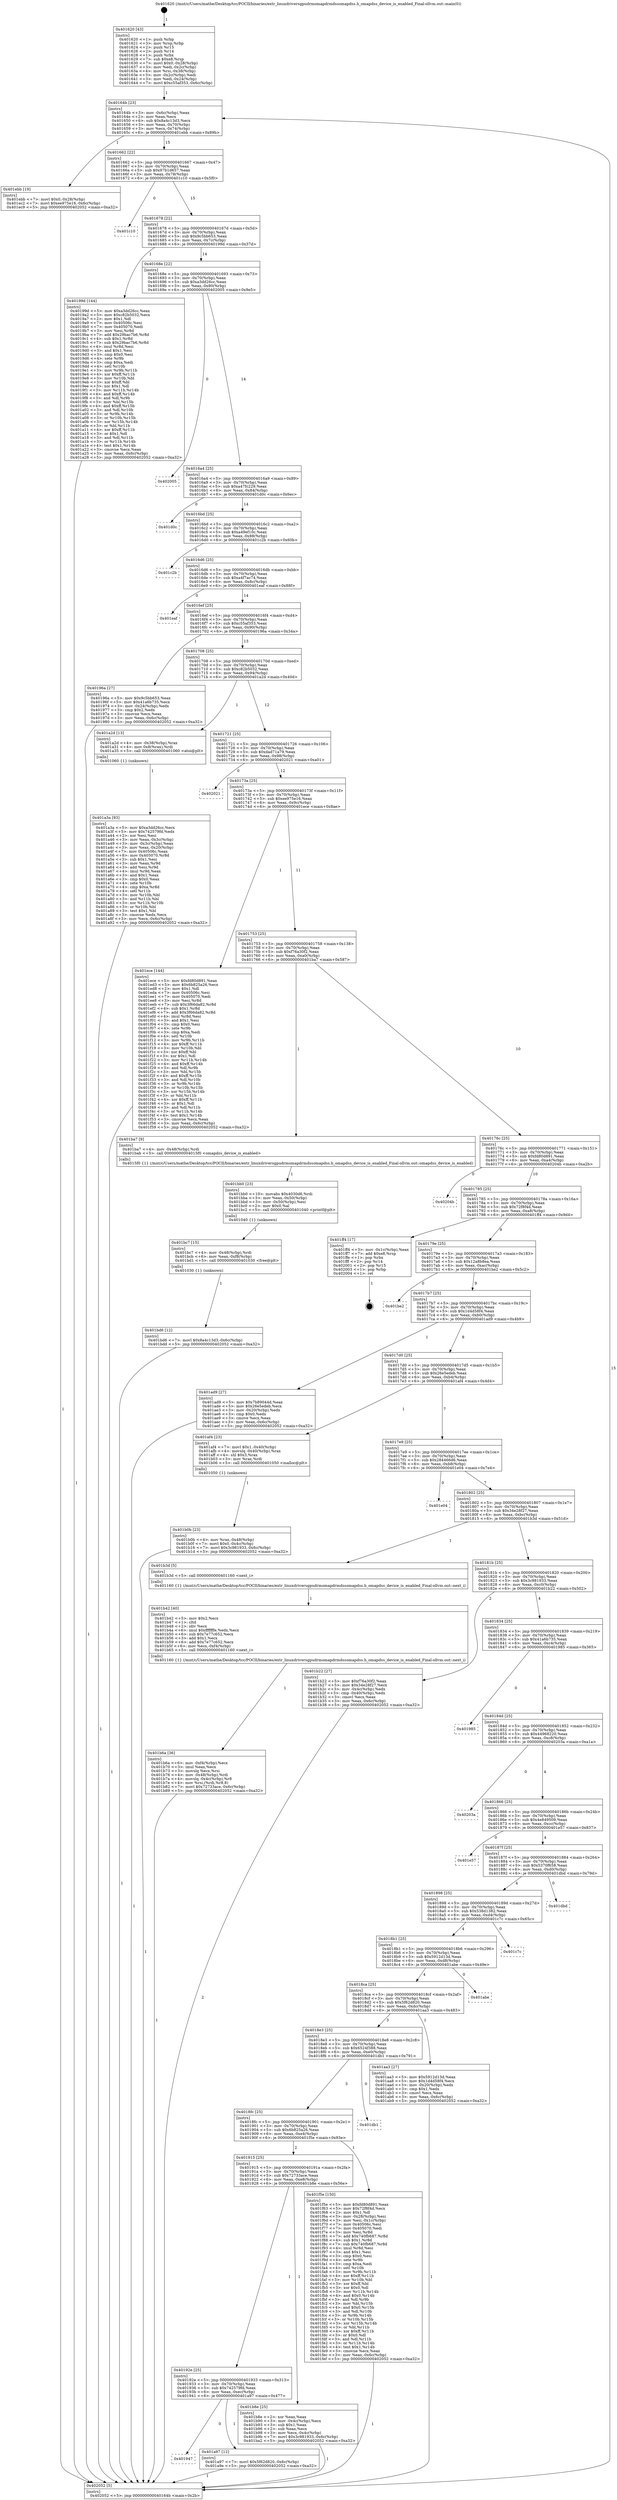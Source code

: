 digraph "0x401620" {
  label = "0x401620 (/mnt/c/Users/mathe/Desktop/tcc/POCII/binaries/extr_linuxdriversgpudrmomapdrmdssomapdss.h_omapdss_device_is_enabled_Final-ollvm.out::main(0))"
  labelloc = "t"
  node[shape=record]

  Entry [label="",width=0.3,height=0.3,shape=circle,fillcolor=black,style=filled]
  "0x40164b" [label="{
     0x40164b [23]\l
     | [instrs]\l
     &nbsp;&nbsp;0x40164b \<+3\>: mov -0x6c(%rbp),%eax\l
     &nbsp;&nbsp;0x40164e \<+2\>: mov %eax,%ecx\l
     &nbsp;&nbsp;0x401650 \<+6\>: sub $0x8a4c13d3,%ecx\l
     &nbsp;&nbsp;0x401656 \<+3\>: mov %eax,-0x70(%rbp)\l
     &nbsp;&nbsp;0x401659 \<+3\>: mov %ecx,-0x74(%rbp)\l
     &nbsp;&nbsp;0x40165c \<+6\>: je 0000000000401ebb \<main+0x89b\>\l
  }"]
  "0x401ebb" [label="{
     0x401ebb [19]\l
     | [instrs]\l
     &nbsp;&nbsp;0x401ebb \<+7\>: movl $0x0,-0x28(%rbp)\l
     &nbsp;&nbsp;0x401ec2 \<+7\>: movl $0xee975e16,-0x6c(%rbp)\l
     &nbsp;&nbsp;0x401ec9 \<+5\>: jmp 0000000000402052 \<main+0xa32\>\l
  }"]
  "0x401662" [label="{
     0x401662 [22]\l
     | [instrs]\l
     &nbsp;&nbsp;0x401662 \<+5\>: jmp 0000000000401667 \<main+0x47\>\l
     &nbsp;&nbsp;0x401667 \<+3\>: mov -0x70(%rbp),%eax\l
     &nbsp;&nbsp;0x40166a \<+5\>: sub $0x97b1d657,%eax\l
     &nbsp;&nbsp;0x40166f \<+3\>: mov %eax,-0x78(%rbp)\l
     &nbsp;&nbsp;0x401672 \<+6\>: je 0000000000401c10 \<main+0x5f0\>\l
  }"]
  Exit [label="",width=0.3,height=0.3,shape=circle,fillcolor=black,style=filled,peripheries=2]
  "0x401c10" [label="{
     0x401c10\l
  }", style=dashed]
  "0x401678" [label="{
     0x401678 [22]\l
     | [instrs]\l
     &nbsp;&nbsp;0x401678 \<+5\>: jmp 000000000040167d \<main+0x5d\>\l
     &nbsp;&nbsp;0x40167d \<+3\>: mov -0x70(%rbp),%eax\l
     &nbsp;&nbsp;0x401680 \<+5\>: sub $0x9c5bb653,%eax\l
     &nbsp;&nbsp;0x401685 \<+3\>: mov %eax,-0x7c(%rbp)\l
     &nbsp;&nbsp;0x401688 \<+6\>: je 000000000040199d \<main+0x37d\>\l
  }"]
  "0x401bd6" [label="{
     0x401bd6 [12]\l
     | [instrs]\l
     &nbsp;&nbsp;0x401bd6 \<+7\>: movl $0x8a4c13d3,-0x6c(%rbp)\l
     &nbsp;&nbsp;0x401bdd \<+5\>: jmp 0000000000402052 \<main+0xa32\>\l
  }"]
  "0x40199d" [label="{
     0x40199d [144]\l
     | [instrs]\l
     &nbsp;&nbsp;0x40199d \<+5\>: mov $0xa3dd26cc,%eax\l
     &nbsp;&nbsp;0x4019a2 \<+5\>: mov $0xc82b5032,%ecx\l
     &nbsp;&nbsp;0x4019a7 \<+2\>: mov $0x1,%dl\l
     &nbsp;&nbsp;0x4019a9 \<+7\>: mov 0x40506c,%esi\l
     &nbsp;&nbsp;0x4019b0 \<+7\>: mov 0x405070,%edi\l
     &nbsp;&nbsp;0x4019b7 \<+3\>: mov %esi,%r8d\l
     &nbsp;&nbsp;0x4019ba \<+7\>: add $0x29bac7b6,%r8d\l
     &nbsp;&nbsp;0x4019c1 \<+4\>: sub $0x1,%r8d\l
     &nbsp;&nbsp;0x4019c5 \<+7\>: sub $0x29bac7b6,%r8d\l
     &nbsp;&nbsp;0x4019cc \<+4\>: imul %r8d,%esi\l
     &nbsp;&nbsp;0x4019d0 \<+3\>: and $0x1,%esi\l
     &nbsp;&nbsp;0x4019d3 \<+3\>: cmp $0x0,%esi\l
     &nbsp;&nbsp;0x4019d6 \<+4\>: sete %r9b\l
     &nbsp;&nbsp;0x4019da \<+3\>: cmp $0xa,%edi\l
     &nbsp;&nbsp;0x4019dd \<+4\>: setl %r10b\l
     &nbsp;&nbsp;0x4019e1 \<+3\>: mov %r9b,%r11b\l
     &nbsp;&nbsp;0x4019e4 \<+4\>: xor $0xff,%r11b\l
     &nbsp;&nbsp;0x4019e8 \<+3\>: mov %r10b,%bl\l
     &nbsp;&nbsp;0x4019eb \<+3\>: xor $0xff,%bl\l
     &nbsp;&nbsp;0x4019ee \<+3\>: xor $0x1,%dl\l
     &nbsp;&nbsp;0x4019f1 \<+3\>: mov %r11b,%r14b\l
     &nbsp;&nbsp;0x4019f4 \<+4\>: and $0xff,%r14b\l
     &nbsp;&nbsp;0x4019f8 \<+3\>: and %dl,%r9b\l
     &nbsp;&nbsp;0x4019fb \<+3\>: mov %bl,%r15b\l
     &nbsp;&nbsp;0x4019fe \<+4\>: and $0xff,%r15b\l
     &nbsp;&nbsp;0x401a02 \<+3\>: and %dl,%r10b\l
     &nbsp;&nbsp;0x401a05 \<+3\>: or %r9b,%r14b\l
     &nbsp;&nbsp;0x401a08 \<+3\>: or %r10b,%r15b\l
     &nbsp;&nbsp;0x401a0b \<+3\>: xor %r15b,%r14b\l
     &nbsp;&nbsp;0x401a0e \<+3\>: or %bl,%r11b\l
     &nbsp;&nbsp;0x401a11 \<+4\>: xor $0xff,%r11b\l
     &nbsp;&nbsp;0x401a15 \<+3\>: or $0x1,%dl\l
     &nbsp;&nbsp;0x401a18 \<+3\>: and %dl,%r11b\l
     &nbsp;&nbsp;0x401a1b \<+3\>: or %r11b,%r14b\l
     &nbsp;&nbsp;0x401a1e \<+4\>: test $0x1,%r14b\l
     &nbsp;&nbsp;0x401a22 \<+3\>: cmovne %ecx,%eax\l
     &nbsp;&nbsp;0x401a25 \<+3\>: mov %eax,-0x6c(%rbp)\l
     &nbsp;&nbsp;0x401a28 \<+5\>: jmp 0000000000402052 \<main+0xa32\>\l
  }"]
  "0x40168e" [label="{
     0x40168e [22]\l
     | [instrs]\l
     &nbsp;&nbsp;0x40168e \<+5\>: jmp 0000000000401693 \<main+0x73\>\l
     &nbsp;&nbsp;0x401693 \<+3\>: mov -0x70(%rbp),%eax\l
     &nbsp;&nbsp;0x401696 \<+5\>: sub $0xa3dd26cc,%eax\l
     &nbsp;&nbsp;0x40169b \<+3\>: mov %eax,-0x80(%rbp)\l
     &nbsp;&nbsp;0x40169e \<+6\>: je 0000000000402005 \<main+0x9e5\>\l
  }"]
  "0x401bc7" [label="{
     0x401bc7 [15]\l
     | [instrs]\l
     &nbsp;&nbsp;0x401bc7 \<+4\>: mov -0x48(%rbp),%rdi\l
     &nbsp;&nbsp;0x401bcb \<+6\>: mov %eax,-0xf8(%rbp)\l
     &nbsp;&nbsp;0x401bd1 \<+5\>: call 0000000000401030 \<free@plt\>\l
     | [calls]\l
     &nbsp;&nbsp;0x401030 \{1\} (unknown)\l
  }"]
  "0x402005" [label="{
     0x402005\l
  }", style=dashed]
  "0x4016a4" [label="{
     0x4016a4 [25]\l
     | [instrs]\l
     &nbsp;&nbsp;0x4016a4 \<+5\>: jmp 00000000004016a9 \<main+0x89\>\l
     &nbsp;&nbsp;0x4016a9 \<+3\>: mov -0x70(%rbp),%eax\l
     &nbsp;&nbsp;0x4016ac \<+5\>: sub $0xa47fc229,%eax\l
     &nbsp;&nbsp;0x4016b1 \<+6\>: mov %eax,-0x84(%rbp)\l
     &nbsp;&nbsp;0x4016b7 \<+6\>: je 0000000000401d0c \<main+0x6ec\>\l
  }"]
  "0x401bb0" [label="{
     0x401bb0 [23]\l
     | [instrs]\l
     &nbsp;&nbsp;0x401bb0 \<+10\>: movabs $0x4030d6,%rdi\l
     &nbsp;&nbsp;0x401bba \<+3\>: mov %eax,-0x50(%rbp)\l
     &nbsp;&nbsp;0x401bbd \<+3\>: mov -0x50(%rbp),%esi\l
     &nbsp;&nbsp;0x401bc0 \<+2\>: mov $0x0,%al\l
     &nbsp;&nbsp;0x401bc2 \<+5\>: call 0000000000401040 \<printf@plt\>\l
     | [calls]\l
     &nbsp;&nbsp;0x401040 \{1\} (unknown)\l
  }"]
  "0x401d0c" [label="{
     0x401d0c\l
  }", style=dashed]
  "0x4016bd" [label="{
     0x4016bd [25]\l
     | [instrs]\l
     &nbsp;&nbsp;0x4016bd \<+5\>: jmp 00000000004016c2 \<main+0xa2\>\l
     &nbsp;&nbsp;0x4016c2 \<+3\>: mov -0x70(%rbp),%eax\l
     &nbsp;&nbsp;0x4016c5 \<+5\>: sub $0xa49ef10c,%eax\l
     &nbsp;&nbsp;0x4016ca \<+6\>: mov %eax,-0x88(%rbp)\l
     &nbsp;&nbsp;0x4016d0 \<+6\>: je 0000000000401c2b \<main+0x60b\>\l
  }"]
  "0x401b6a" [label="{
     0x401b6a [36]\l
     | [instrs]\l
     &nbsp;&nbsp;0x401b6a \<+6\>: mov -0xf4(%rbp),%ecx\l
     &nbsp;&nbsp;0x401b70 \<+3\>: imul %eax,%ecx\l
     &nbsp;&nbsp;0x401b73 \<+3\>: movslq %ecx,%rsi\l
     &nbsp;&nbsp;0x401b76 \<+4\>: mov -0x48(%rbp),%rdi\l
     &nbsp;&nbsp;0x401b7a \<+4\>: movslq -0x4c(%rbp),%r8\l
     &nbsp;&nbsp;0x401b7e \<+4\>: mov %rsi,(%rdi,%r8,8)\l
     &nbsp;&nbsp;0x401b82 \<+7\>: movl $0x72733ace,-0x6c(%rbp)\l
     &nbsp;&nbsp;0x401b89 \<+5\>: jmp 0000000000402052 \<main+0xa32\>\l
  }"]
  "0x401c2b" [label="{
     0x401c2b\l
  }", style=dashed]
  "0x4016d6" [label="{
     0x4016d6 [25]\l
     | [instrs]\l
     &nbsp;&nbsp;0x4016d6 \<+5\>: jmp 00000000004016db \<main+0xbb\>\l
     &nbsp;&nbsp;0x4016db \<+3\>: mov -0x70(%rbp),%eax\l
     &nbsp;&nbsp;0x4016de \<+5\>: sub $0xa4f7ac74,%eax\l
     &nbsp;&nbsp;0x4016e3 \<+6\>: mov %eax,-0x8c(%rbp)\l
     &nbsp;&nbsp;0x4016e9 \<+6\>: je 0000000000401eaf \<main+0x88f\>\l
  }"]
  "0x401b42" [label="{
     0x401b42 [40]\l
     | [instrs]\l
     &nbsp;&nbsp;0x401b42 \<+5\>: mov $0x2,%ecx\l
     &nbsp;&nbsp;0x401b47 \<+1\>: cltd\l
     &nbsp;&nbsp;0x401b48 \<+2\>: idiv %ecx\l
     &nbsp;&nbsp;0x401b4a \<+6\>: imul $0xfffffffe,%edx,%ecx\l
     &nbsp;&nbsp;0x401b50 \<+6\>: sub $0x7e77c652,%ecx\l
     &nbsp;&nbsp;0x401b56 \<+3\>: add $0x1,%ecx\l
     &nbsp;&nbsp;0x401b59 \<+6\>: add $0x7e77c652,%ecx\l
     &nbsp;&nbsp;0x401b5f \<+6\>: mov %ecx,-0xf4(%rbp)\l
     &nbsp;&nbsp;0x401b65 \<+5\>: call 0000000000401160 \<next_i\>\l
     | [calls]\l
     &nbsp;&nbsp;0x401160 \{1\} (/mnt/c/Users/mathe/Desktop/tcc/POCII/binaries/extr_linuxdriversgpudrmomapdrmdssomapdss.h_omapdss_device_is_enabled_Final-ollvm.out::next_i)\l
  }"]
  "0x401eaf" [label="{
     0x401eaf\l
  }", style=dashed]
  "0x4016ef" [label="{
     0x4016ef [25]\l
     | [instrs]\l
     &nbsp;&nbsp;0x4016ef \<+5\>: jmp 00000000004016f4 \<main+0xd4\>\l
     &nbsp;&nbsp;0x4016f4 \<+3\>: mov -0x70(%rbp),%eax\l
     &nbsp;&nbsp;0x4016f7 \<+5\>: sub $0xc55af353,%eax\l
     &nbsp;&nbsp;0x4016fc \<+6\>: mov %eax,-0x90(%rbp)\l
     &nbsp;&nbsp;0x401702 \<+6\>: je 000000000040196a \<main+0x34a\>\l
  }"]
  "0x401b0b" [label="{
     0x401b0b [23]\l
     | [instrs]\l
     &nbsp;&nbsp;0x401b0b \<+4\>: mov %rax,-0x48(%rbp)\l
     &nbsp;&nbsp;0x401b0f \<+7\>: movl $0x0,-0x4c(%rbp)\l
     &nbsp;&nbsp;0x401b16 \<+7\>: movl $0x3c981933,-0x6c(%rbp)\l
     &nbsp;&nbsp;0x401b1d \<+5\>: jmp 0000000000402052 \<main+0xa32\>\l
  }"]
  "0x40196a" [label="{
     0x40196a [27]\l
     | [instrs]\l
     &nbsp;&nbsp;0x40196a \<+5\>: mov $0x9c5bb653,%eax\l
     &nbsp;&nbsp;0x40196f \<+5\>: mov $0x41a6b735,%ecx\l
     &nbsp;&nbsp;0x401974 \<+3\>: mov -0x24(%rbp),%edx\l
     &nbsp;&nbsp;0x401977 \<+3\>: cmp $0x2,%edx\l
     &nbsp;&nbsp;0x40197a \<+3\>: cmovne %ecx,%eax\l
     &nbsp;&nbsp;0x40197d \<+3\>: mov %eax,-0x6c(%rbp)\l
     &nbsp;&nbsp;0x401980 \<+5\>: jmp 0000000000402052 \<main+0xa32\>\l
  }"]
  "0x401708" [label="{
     0x401708 [25]\l
     | [instrs]\l
     &nbsp;&nbsp;0x401708 \<+5\>: jmp 000000000040170d \<main+0xed\>\l
     &nbsp;&nbsp;0x40170d \<+3\>: mov -0x70(%rbp),%eax\l
     &nbsp;&nbsp;0x401710 \<+5\>: sub $0xc82b5032,%eax\l
     &nbsp;&nbsp;0x401715 \<+6\>: mov %eax,-0x94(%rbp)\l
     &nbsp;&nbsp;0x40171b \<+6\>: je 0000000000401a2d \<main+0x40d\>\l
  }"]
  "0x402052" [label="{
     0x402052 [5]\l
     | [instrs]\l
     &nbsp;&nbsp;0x402052 \<+5\>: jmp 000000000040164b \<main+0x2b\>\l
  }"]
  "0x401620" [label="{
     0x401620 [43]\l
     | [instrs]\l
     &nbsp;&nbsp;0x401620 \<+1\>: push %rbp\l
     &nbsp;&nbsp;0x401621 \<+3\>: mov %rsp,%rbp\l
     &nbsp;&nbsp;0x401624 \<+2\>: push %r15\l
     &nbsp;&nbsp;0x401626 \<+2\>: push %r14\l
     &nbsp;&nbsp;0x401628 \<+1\>: push %rbx\l
     &nbsp;&nbsp;0x401629 \<+7\>: sub $0xe8,%rsp\l
     &nbsp;&nbsp;0x401630 \<+7\>: movl $0x0,-0x28(%rbp)\l
     &nbsp;&nbsp;0x401637 \<+3\>: mov %edi,-0x2c(%rbp)\l
     &nbsp;&nbsp;0x40163a \<+4\>: mov %rsi,-0x38(%rbp)\l
     &nbsp;&nbsp;0x40163e \<+3\>: mov -0x2c(%rbp),%edi\l
     &nbsp;&nbsp;0x401641 \<+3\>: mov %edi,-0x24(%rbp)\l
     &nbsp;&nbsp;0x401644 \<+7\>: movl $0xc55af353,-0x6c(%rbp)\l
  }"]
  "0x401947" [label="{
     0x401947\l
  }", style=dashed]
  "0x401a2d" [label="{
     0x401a2d [13]\l
     | [instrs]\l
     &nbsp;&nbsp;0x401a2d \<+4\>: mov -0x38(%rbp),%rax\l
     &nbsp;&nbsp;0x401a31 \<+4\>: mov 0x8(%rax),%rdi\l
     &nbsp;&nbsp;0x401a35 \<+5\>: call 0000000000401060 \<atoi@plt\>\l
     | [calls]\l
     &nbsp;&nbsp;0x401060 \{1\} (unknown)\l
  }"]
  "0x401721" [label="{
     0x401721 [25]\l
     | [instrs]\l
     &nbsp;&nbsp;0x401721 \<+5\>: jmp 0000000000401726 \<main+0x106\>\l
     &nbsp;&nbsp;0x401726 \<+3\>: mov -0x70(%rbp),%eax\l
     &nbsp;&nbsp;0x401729 \<+5\>: sub $0xdad71a79,%eax\l
     &nbsp;&nbsp;0x40172e \<+6\>: mov %eax,-0x98(%rbp)\l
     &nbsp;&nbsp;0x401734 \<+6\>: je 0000000000402021 \<main+0xa01\>\l
  }"]
  "0x401a3a" [label="{
     0x401a3a [93]\l
     | [instrs]\l
     &nbsp;&nbsp;0x401a3a \<+5\>: mov $0xa3dd26cc,%ecx\l
     &nbsp;&nbsp;0x401a3f \<+5\>: mov $0x742579fd,%edx\l
     &nbsp;&nbsp;0x401a44 \<+2\>: xor %esi,%esi\l
     &nbsp;&nbsp;0x401a46 \<+3\>: mov %eax,-0x3c(%rbp)\l
     &nbsp;&nbsp;0x401a49 \<+3\>: mov -0x3c(%rbp),%eax\l
     &nbsp;&nbsp;0x401a4c \<+3\>: mov %eax,-0x20(%rbp)\l
     &nbsp;&nbsp;0x401a4f \<+7\>: mov 0x40506c,%eax\l
     &nbsp;&nbsp;0x401a56 \<+8\>: mov 0x405070,%r8d\l
     &nbsp;&nbsp;0x401a5e \<+3\>: sub $0x1,%esi\l
     &nbsp;&nbsp;0x401a61 \<+3\>: mov %eax,%r9d\l
     &nbsp;&nbsp;0x401a64 \<+3\>: add %esi,%r9d\l
     &nbsp;&nbsp;0x401a67 \<+4\>: imul %r9d,%eax\l
     &nbsp;&nbsp;0x401a6b \<+3\>: and $0x1,%eax\l
     &nbsp;&nbsp;0x401a6e \<+3\>: cmp $0x0,%eax\l
     &nbsp;&nbsp;0x401a71 \<+4\>: sete %r10b\l
     &nbsp;&nbsp;0x401a75 \<+4\>: cmp $0xa,%r8d\l
     &nbsp;&nbsp;0x401a79 \<+4\>: setl %r11b\l
     &nbsp;&nbsp;0x401a7d \<+3\>: mov %r10b,%bl\l
     &nbsp;&nbsp;0x401a80 \<+3\>: and %r11b,%bl\l
     &nbsp;&nbsp;0x401a83 \<+3\>: xor %r11b,%r10b\l
     &nbsp;&nbsp;0x401a86 \<+3\>: or %r10b,%bl\l
     &nbsp;&nbsp;0x401a89 \<+3\>: test $0x1,%bl\l
     &nbsp;&nbsp;0x401a8c \<+3\>: cmovne %edx,%ecx\l
     &nbsp;&nbsp;0x401a8f \<+3\>: mov %ecx,-0x6c(%rbp)\l
     &nbsp;&nbsp;0x401a92 \<+5\>: jmp 0000000000402052 \<main+0xa32\>\l
  }"]
  "0x401a97" [label="{
     0x401a97 [12]\l
     | [instrs]\l
     &nbsp;&nbsp;0x401a97 \<+7\>: movl $0x5f62d820,-0x6c(%rbp)\l
     &nbsp;&nbsp;0x401a9e \<+5\>: jmp 0000000000402052 \<main+0xa32\>\l
  }"]
  "0x402021" [label="{
     0x402021\l
  }", style=dashed]
  "0x40173a" [label="{
     0x40173a [25]\l
     | [instrs]\l
     &nbsp;&nbsp;0x40173a \<+5\>: jmp 000000000040173f \<main+0x11f\>\l
     &nbsp;&nbsp;0x40173f \<+3\>: mov -0x70(%rbp),%eax\l
     &nbsp;&nbsp;0x401742 \<+5\>: sub $0xee975e16,%eax\l
     &nbsp;&nbsp;0x401747 \<+6\>: mov %eax,-0x9c(%rbp)\l
     &nbsp;&nbsp;0x40174d \<+6\>: je 0000000000401ece \<main+0x8ae\>\l
  }"]
  "0x40192e" [label="{
     0x40192e [25]\l
     | [instrs]\l
     &nbsp;&nbsp;0x40192e \<+5\>: jmp 0000000000401933 \<main+0x313\>\l
     &nbsp;&nbsp;0x401933 \<+3\>: mov -0x70(%rbp),%eax\l
     &nbsp;&nbsp;0x401936 \<+5\>: sub $0x742579fd,%eax\l
     &nbsp;&nbsp;0x40193b \<+6\>: mov %eax,-0xec(%rbp)\l
     &nbsp;&nbsp;0x401941 \<+6\>: je 0000000000401a97 \<main+0x477\>\l
  }"]
  "0x401ece" [label="{
     0x401ece [144]\l
     | [instrs]\l
     &nbsp;&nbsp;0x401ece \<+5\>: mov $0xfd80d891,%eax\l
     &nbsp;&nbsp;0x401ed3 \<+5\>: mov $0x6b825a26,%ecx\l
     &nbsp;&nbsp;0x401ed8 \<+2\>: mov $0x1,%dl\l
     &nbsp;&nbsp;0x401eda \<+7\>: mov 0x40506c,%esi\l
     &nbsp;&nbsp;0x401ee1 \<+7\>: mov 0x405070,%edi\l
     &nbsp;&nbsp;0x401ee8 \<+3\>: mov %esi,%r8d\l
     &nbsp;&nbsp;0x401eeb \<+7\>: sub $0x3f66da82,%r8d\l
     &nbsp;&nbsp;0x401ef2 \<+4\>: sub $0x1,%r8d\l
     &nbsp;&nbsp;0x401ef6 \<+7\>: add $0x3f66da82,%r8d\l
     &nbsp;&nbsp;0x401efd \<+4\>: imul %r8d,%esi\l
     &nbsp;&nbsp;0x401f01 \<+3\>: and $0x1,%esi\l
     &nbsp;&nbsp;0x401f04 \<+3\>: cmp $0x0,%esi\l
     &nbsp;&nbsp;0x401f07 \<+4\>: sete %r9b\l
     &nbsp;&nbsp;0x401f0b \<+3\>: cmp $0xa,%edi\l
     &nbsp;&nbsp;0x401f0e \<+4\>: setl %r10b\l
     &nbsp;&nbsp;0x401f12 \<+3\>: mov %r9b,%r11b\l
     &nbsp;&nbsp;0x401f15 \<+4\>: xor $0xff,%r11b\l
     &nbsp;&nbsp;0x401f19 \<+3\>: mov %r10b,%bl\l
     &nbsp;&nbsp;0x401f1c \<+3\>: xor $0xff,%bl\l
     &nbsp;&nbsp;0x401f1f \<+3\>: xor $0x1,%dl\l
     &nbsp;&nbsp;0x401f22 \<+3\>: mov %r11b,%r14b\l
     &nbsp;&nbsp;0x401f25 \<+4\>: and $0xff,%r14b\l
     &nbsp;&nbsp;0x401f29 \<+3\>: and %dl,%r9b\l
     &nbsp;&nbsp;0x401f2c \<+3\>: mov %bl,%r15b\l
     &nbsp;&nbsp;0x401f2f \<+4\>: and $0xff,%r15b\l
     &nbsp;&nbsp;0x401f33 \<+3\>: and %dl,%r10b\l
     &nbsp;&nbsp;0x401f36 \<+3\>: or %r9b,%r14b\l
     &nbsp;&nbsp;0x401f39 \<+3\>: or %r10b,%r15b\l
     &nbsp;&nbsp;0x401f3c \<+3\>: xor %r15b,%r14b\l
     &nbsp;&nbsp;0x401f3f \<+3\>: or %bl,%r11b\l
     &nbsp;&nbsp;0x401f42 \<+4\>: xor $0xff,%r11b\l
     &nbsp;&nbsp;0x401f46 \<+3\>: or $0x1,%dl\l
     &nbsp;&nbsp;0x401f49 \<+3\>: and %dl,%r11b\l
     &nbsp;&nbsp;0x401f4c \<+3\>: or %r11b,%r14b\l
     &nbsp;&nbsp;0x401f4f \<+4\>: test $0x1,%r14b\l
     &nbsp;&nbsp;0x401f53 \<+3\>: cmovne %ecx,%eax\l
     &nbsp;&nbsp;0x401f56 \<+3\>: mov %eax,-0x6c(%rbp)\l
     &nbsp;&nbsp;0x401f59 \<+5\>: jmp 0000000000402052 \<main+0xa32\>\l
  }"]
  "0x401753" [label="{
     0x401753 [25]\l
     | [instrs]\l
     &nbsp;&nbsp;0x401753 \<+5\>: jmp 0000000000401758 \<main+0x138\>\l
     &nbsp;&nbsp;0x401758 \<+3\>: mov -0x70(%rbp),%eax\l
     &nbsp;&nbsp;0x40175b \<+5\>: sub $0xf76a30f2,%eax\l
     &nbsp;&nbsp;0x401760 \<+6\>: mov %eax,-0xa0(%rbp)\l
     &nbsp;&nbsp;0x401766 \<+6\>: je 0000000000401ba7 \<main+0x587\>\l
  }"]
  "0x401b8e" [label="{
     0x401b8e [25]\l
     | [instrs]\l
     &nbsp;&nbsp;0x401b8e \<+2\>: xor %eax,%eax\l
     &nbsp;&nbsp;0x401b90 \<+3\>: mov -0x4c(%rbp),%ecx\l
     &nbsp;&nbsp;0x401b93 \<+3\>: sub $0x1,%eax\l
     &nbsp;&nbsp;0x401b96 \<+2\>: sub %eax,%ecx\l
     &nbsp;&nbsp;0x401b98 \<+3\>: mov %ecx,-0x4c(%rbp)\l
     &nbsp;&nbsp;0x401b9b \<+7\>: movl $0x3c981933,-0x6c(%rbp)\l
     &nbsp;&nbsp;0x401ba2 \<+5\>: jmp 0000000000402052 \<main+0xa32\>\l
  }"]
  "0x401ba7" [label="{
     0x401ba7 [9]\l
     | [instrs]\l
     &nbsp;&nbsp;0x401ba7 \<+4\>: mov -0x48(%rbp),%rdi\l
     &nbsp;&nbsp;0x401bab \<+5\>: call 00000000004015f0 \<omapdss_device_is_enabled\>\l
     | [calls]\l
     &nbsp;&nbsp;0x4015f0 \{1\} (/mnt/c/Users/mathe/Desktop/tcc/POCII/binaries/extr_linuxdriversgpudrmomapdrmdssomapdss.h_omapdss_device_is_enabled_Final-ollvm.out::omapdss_device_is_enabled)\l
  }"]
  "0x40176c" [label="{
     0x40176c [25]\l
     | [instrs]\l
     &nbsp;&nbsp;0x40176c \<+5\>: jmp 0000000000401771 \<main+0x151\>\l
     &nbsp;&nbsp;0x401771 \<+3\>: mov -0x70(%rbp),%eax\l
     &nbsp;&nbsp;0x401774 \<+5\>: sub $0xfd80d891,%eax\l
     &nbsp;&nbsp;0x401779 \<+6\>: mov %eax,-0xa4(%rbp)\l
     &nbsp;&nbsp;0x40177f \<+6\>: je 000000000040204b \<main+0xa2b\>\l
  }"]
  "0x401915" [label="{
     0x401915 [25]\l
     | [instrs]\l
     &nbsp;&nbsp;0x401915 \<+5\>: jmp 000000000040191a \<main+0x2fa\>\l
     &nbsp;&nbsp;0x40191a \<+3\>: mov -0x70(%rbp),%eax\l
     &nbsp;&nbsp;0x40191d \<+5\>: sub $0x72733ace,%eax\l
     &nbsp;&nbsp;0x401922 \<+6\>: mov %eax,-0xe8(%rbp)\l
     &nbsp;&nbsp;0x401928 \<+6\>: je 0000000000401b8e \<main+0x56e\>\l
  }"]
  "0x40204b" [label="{
     0x40204b\l
  }", style=dashed]
  "0x401785" [label="{
     0x401785 [25]\l
     | [instrs]\l
     &nbsp;&nbsp;0x401785 \<+5\>: jmp 000000000040178a \<main+0x16a\>\l
     &nbsp;&nbsp;0x40178a \<+3\>: mov -0x70(%rbp),%eax\l
     &nbsp;&nbsp;0x40178d \<+5\>: sub $0x72f8f4d,%eax\l
     &nbsp;&nbsp;0x401792 \<+6\>: mov %eax,-0xa8(%rbp)\l
     &nbsp;&nbsp;0x401798 \<+6\>: je 0000000000401ff4 \<main+0x9d4\>\l
  }"]
  "0x401f5e" [label="{
     0x401f5e [150]\l
     | [instrs]\l
     &nbsp;&nbsp;0x401f5e \<+5\>: mov $0xfd80d891,%eax\l
     &nbsp;&nbsp;0x401f63 \<+5\>: mov $0x72f8f4d,%ecx\l
     &nbsp;&nbsp;0x401f68 \<+2\>: mov $0x1,%dl\l
     &nbsp;&nbsp;0x401f6a \<+3\>: mov -0x28(%rbp),%esi\l
     &nbsp;&nbsp;0x401f6d \<+3\>: mov %esi,-0x1c(%rbp)\l
     &nbsp;&nbsp;0x401f70 \<+7\>: mov 0x40506c,%esi\l
     &nbsp;&nbsp;0x401f77 \<+7\>: mov 0x405070,%edi\l
     &nbsp;&nbsp;0x401f7e \<+3\>: mov %esi,%r8d\l
     &nbsp;&nbsp;0x401f81 \<+7\>: add $0x740fb687,%r8d\l
     &nbsp;&nbsp;0x401f88 \<+4\>: sub $0x1,%r8d\l
     &nbsp;&nbsp;0x401f8c \<+7\>: sub $0x740fb687,%r8d\l
     &nbsp;&nbsp;0x401f93 \<+4\>: imul %r8d,%esi\l
     &nbsp;&nbsp;0x401f97 \<+3\>: and $0x1,%esi\l
     &nbsp;&nbsp;0x401f9a \<+3\>: cmp $0x0,%esi\l
     &nbsp;&nbsp;0x401f9d \<+4\>: sete %r9b\l
     &nbsp;&nbsp;0x401fa1 \<+3\>: cmp $0xa,%edi\l
     &nbsp;&nbsp;0x401fa4 \<+4\>: setl %r10b\l
     &nbsp;&nbsp;0x401fa8 \<+3\>: mov %r9b,%r11b\l
     &nbsp;&nbsp;0x401fab \<+4\>: xor $0xff,%r11b\l
     &nbsp;&nbsp;0x401faf \<+3\>: mov %r10b,%bl\l
     &nbsp;&nbsp;0x401fb2 \<+3\>: xor $0xff,%bl\l
     &nbsp;&nbsp;0x401fb5 \<+3\>: xor $0x0,%dl\l
     &nbsp;&nbsp;0x401fb8 \<+3\>: mov %r11b,%r14b\l
     &nbsp;&nbsp;0x401fbb \<+4\>: and $0x0,%r14b\l
     &nbsp;&nbsp;0x401fbf \<+3\>: and %dl,%r9b\l
     &nbsp;&nbsp;0x401fc2 \<+3\>: mov %bl,%r15b\l
     &nbsp;&nbsp;0x401fc5 \<+4\>: and $0x0,%r15b\l
     &nbsp;&nbsp;0x401fc9 \<+3\>: and %dl,%r10b\l
     &nbsp;&nbsp;0x401fcc \<+3\>: or %r9b,%r14b\l
     &nbsp;&nbsp;0x401fcf \<+3\>: or %r10b,%r15b\l
     &nbsp;&nbsp;0x401fd2 \<+3\>: xor %r15b,%r14b\l
     &nbsp;&nbsp;0x401fd5 \<+3\>: or %bl,%r11b\l
     &nbsp;&nbsp;0x401fd8 \<+4\>: xor $0xff,%r11b\l
     &nbsp;&nbsp;0x401fdc \<+3\>: or $0x0,%dl\l
     &nbsp;&nbsp;0x401fdf \<+3\>: and %dl,%r11b\l
     &nbsp;&nbsp;0x401fe2 \<+3\>: or %r11b,%r14b\l
     &nbsp;&nbsp;0x401fe5 \<+4\>: test $0x1,%r14b\l
     &nbsp;&nbsp;0x401fe9 \<+3\>: cmovne %ecx,%eax\l
     &nbsp;&nbsp;0x401fec \<+3\>: mov %eax,-0x6c(%rbp)\l
     &nbsp;&nbsp;0x401fef \<+5\>: jmp 0000000000402052 \<main+0xa32\>\l
  }"]
  "0x401ff4" [label="{
     0x401ff4 [17]\l
     | [instrs]\l
     &nbsp;&nbsp;0x401ff4 \<+3\>: mov -0x1c(%rbp),%eax\l
     &nbsp;&nbsp;0x401ff7 \<+7\>: add $0xe8,%rsp\l
     &nbsp;&nbsp;0x401ffe \<+1\>: pop %rbx\l
     &nbsp;&nbsp;0x401fff \<+2\>: pop %r14\l
     &nbsp;&nbsp;0x402001 \<+2\>: pop %r15\l
     &nbsp;&nbsp;0x402003 \<+1\>: pop %rbp\l
     &nbsp;&nbsp;0x402004 \<+1\>: ret\l
  }"]
  "0x40179e" [label="{
     0x40179e [25]\l
     | [instrs]\l
     &nbsp;&nbsp;0x40179e \<+5\>: jmp 00000000004017a3 \<main+0x183\>\l
     &nbsp;&nbsp;0x4017a3 \<+3\>: mov -0x70(%rbp),%eax\l
     &nbsp;&nbsp;0x4017a6 \<+5\>: sub $0x12a8b8ea,%eax\l
     &nbsp;&nbsp;0x4017ab \<+6\>: mov %eax,-0xac(%rbp)\l
     &nbsp;&nbsp;0x4017b1 \<+6\>: je 0000000000401be2 \<main+0x5c2\>\l
  }"]
  "0x4018fc" [label="{
     0x4018fc [25]\l
     | [instrs]\l
     &nbsp;&nbsp;0x4018fc \<+5\>: jmp 0000000000401901 \<main+0x2e1\>\l
     &nbsp;&nbsp;0x401901 \<+3\>: mov -0x70(%rbp),%eax\l
     &nbsp;&nbsp;0x401904 \<+5\>: sub $0x6b825a26,%eax\l
     &nbsp;&nbsp;0x401909 \<+6\>: mov %eax,-0xe4(%rbp)\l
     &nbsp;&nbsp;0x40190f \<+6\>: je 0000000000401f5e \<main+0x93e\>\l
  }"]
  "0x401be2" [label="{
     0x401be2\l
  }", style=dashed]
  "0x4017b7" [label="{
     0x4017b7 [25]\l
     | [instrs]\l
     &nbsp;&nbsp;0x4017b7 \<+5\>: jmp 00000000004017bc \<main+0x19c\>\l
     &nbsp;&nbsp;0x4017bc \<+3\>: mov -0x70(%rbp),%eax\l
     &nbsp;&nbsp;0x4017bf \<+5\>: sub $0x1d4d58f4,%eax\l
     &nbsp;&nbsp;0x4017c4 \<+6\>: mov %eax,-0xb0(%rbp)\l
     &nbsp;&nbsp;0x4017ca \<+6\>: je 0000000000401ad9 \<main+0x4b9\>\l
  }"]
  "0x401db1" [label="{
     0x401db1\l
  }", style=dashed]
  "0x401ad9" [label="{
     0x401ad9 [27]\l
     | [instrs]\l
     &nbsp;&nbsp;0x401ad9 \<+5\>: mov $0x7b89044d,%eax\l
     &nbsp;&nbsp;0x401ade \<+5\>: mov $0x26e5edeb,%ecx\l
     &nbsp;&nbsp;0x401ae3 \<+3\>: mov -0x20(%rbp),%edx\l
     &nbsp;&nbsp;0x401ae6 \<+3\>: cmp $0x0,%edx\l
     &nbsp;&nbsp;0x401ae9 \<+3\>: cmove %ecx,%eax\l
     &nbsp;&nbsp;0x401aec \<+3\>: mov %eax,-0x6c(%rbp)\l
     &nbsp;&nbsp;0x401aef \<+5\>: jmp 0000000000402052 \<main+0xa32\>\l
  }"]
  "0x4017d0" [label="{
     0x4017d0 [25]\l
     | [instrs]\l
     &nbsp;&nbsp;0x4017d0 \<+5\>: jmp 00000000004017d5 \<main+0x1b5\>\l
     &nbsp;&nbsp;0x4017d5 \<+3\>: mov -0x70(%rbp),%eax\l
     &nbsp;&nbsp;0x4017d8 \<+5\>: sub $0x26e5edeb,%eax\l
     &nbsp;&nbsp;0x4017dd \<+6\>: mov %eax,-0xb4(%rbp)\l
     &nbsp;&nbsp;0x4017e3 \<+6\>: je 0000000000401af4 \<main+0x4d4\>\l
  }"]
  "0x4018e3" [label="{
     0x4018e3 [25]\l
     | [instrs]\l
     &nbsp;&nbsp;0x4018e3 \<+5\>: jmp 00000000004018e8 \<main+0x2c8\>\l
     &nbsp;&nbsp;0x4018e8 \<+3\>: mov -0x70(%rbp),%eax\l
     &nbsp;&nbsp;0x4018eb \<+5\>: sub $0x6524f388,%eax\l
     &nbsp;&nbsp;0x4018f0 \<+6\>: mov %eax,-0xe0(%rbp)\l
     &nbsp;&nbsp;0x4018f6 \<+6\>: je 0000000000401db1 \<main+0x791\>\l
  }"]
  "0x401af4" [label="{
     0x401af4 [23]\l
     | [instrs]\l
     &nbsp;&nbsp;0x401af4 \<+7\>: movl $0x1,-0x40(%rbp)\l
     &nbsp;&nbsp;0x401afb \<+4\>: movslq -0x40(%rbp),%rax\l
     &nbsp;&nbsp;0x401aff \<+4\>: shl $0x3,%rax\l
     &nbsp;&nbsp;0x401b03 \<+3\>: mov %rax,%rdi\l
     &nbsp;&nbsp;0x401b06 \<+5\>: call 0000000000401050 \<malloc@plt\>\l
     | [calls]\l
     &nbsp;&nbsp;0x401050 \{1\} (unknown)\l
  }"]
  "0x4017e9" [label="{
     0x4017e9 [25]\l
     | [instrs]\l
     &nbsp;&nbsp;0x4017e9 \<+5\>: jmp 00000000004017ee \<main+0x1ce\>\l
     &nbsp;&nbsp;0x4017ee \<+3\>: mov -0x70(%rbp),%eax\l
     &nbsp;&nbsp;0x4017f1 \<+5\>: sub $0x284466d6,%eax\l
     &nbsp;&nbsp;0x4017f6 \<+6\>: mov %eax,-0xb8(%rbp)\l
     &nbsp;&nbsp;0x4017fc \<+6\>: je 0000000000401e04 \<main+0x7e4\>\l
  }"]
  "0x401aa3" [label="{
     0x401aa3 [27]\l
     | [instrs]\l
     &nbsp;&nbsp;0x401aa3 \<+5\>: mov $0x5912d13d,%eax\l
     &nbsp;&nbsp;0x401aa8 \<+5\>: mov $0x1d4d58f4,%ecx\l
     &nbsp;&nbsp;0x401aad \<+3\>: mov -0x20(%rbp),%edx\l
     &nbsp;&nbsp;0x401ab0 \<+3\>: cmp $0x1,%edx\l
     &nbsp;&nbsp;0x401ab3 \<+3\>: cmovl %ecx,%eax\l
     &nbsp;&nbsp;0x401ab6 \<+3\>: mov %eax,-0x6c(%rbp)\l
     &nbsp;&nbsp;0x401ab9 \<+5\>: jmp 0000000000402052 \<main+0xa32\>\l
  }"]
  "0x401e04" [label="{
     0x401e04\l
  }", style=dashed]
  "0x401802" [label="{
     0x401802 [25]\l
     | [instrs]\l
     &nbsp;&nbsp;0x401802 \<+5\>: jmp 0000000000401807 \<main+0x1e7\>\l
     &nbsp;&nbsp;0x401807 \<+3\>: mov -0x70(%rbp),%eax\l
     &nbsp;&nbsp;0x40180a \<+5\>: sub $0x34e28f27,%eax\l
     &nbsp;&nbsp;0x40180f \<+6\>: mov %eax,-0xbc(%rbp)\l
     &nbsp;&nbsp;0x401815 \<+6\>: je 0000000000401b3d \<main+0x51d\>\l
  }"]
  "0x4018ca" [label="{
     0x4018ca [25]\l
     | [instrs]\l
     &nbsp;&nbsp;0x4018ca \<+5\>: jmp 00000000004018cf \<main+0x2af\>\l
     &nbsp;&nbsp;0x4018cf \<+3\>: mov -0x70(%rbp),%eax\l
     &nbsp;&nbsp;0x4018d2 \<+5\>: sub $0x5f62d820,%eax\l
     &nbsp;&nbsp;0x4018d7 \<+6\>: mov %eax,-0xdc(%rbp)\l
     &nbsp;&nbsp;0x4018dd \<+6\>: je 0000000000401aa3 \<main+0x483\>\l
  }"]
  "0x401b3d" [label="{
     0x401b3d [5]\l
     | [instrs]\l
     &nbsp;&nbsp;0x401b3d \<+5\>: call 0000000000401160 \<next_i\>\l
     | [calls]\l
     &nbsp;&nbsp;0x401160 \{1\} (/mnt/c/Users/mathe/Desktop/tcc/POCII/binaries/extr_linuxdriversgpudrmomapdrmdssomapdss.h_omapdss_device_is_enabled_Final-ollvm.out::next_i)\l
  }"]
  "0x40181b" [label="{
     0x40181b [25]\l
     | [instrs]\l
     &nbsp;&nbsp;0x40181b \<+5\>: jmp 0000000000401820 \<main+0x200\>\l
     &nbsp;&nbsp;0x401820 \<+3\>: mov -0x70(%rbp),%eax\l
     &nbsp;&nbsp;0x401823 \<+5\>: sub $0x3c981933,%eax\l
     &nbsp;&nbsp;0x401828 \<+6\>: mov %eax,-0xc0(%rbp)\l
     &nbsp;&nbsp;0x40182e \<+6\>: je 0000000000401b22 \<main+0x502\>\l
  }"]
  "0x401abe" [label="{
     0x401abe\l
  }", style=dashed]
  "0x401b22" [label="{
     0x401b22 [27]\l
     | [instrs]\l
     &nbsp;&nbsp;0x401b22 \<+5\>: mov $0xf76a30f2,%eax\l
     &nbsp;&nbsp;0x401b27 \<+5\>: mov $0x34e28f27,%ecx\l
     &nbsp;&nbsp;0x401b2c \<+3\>: mov -0x4c(%rbp),%edx\l
     &nbsp;&nbsp;0x401b2f \<+3\>: cmp -0x40(%rbp),%edx\l
     &nbsp;&nbsp;0x401b32 \<+3\>: cmovl %ecx,%eax\l
     &nbsp;&nbsp;0x401b35 \<+3\>: mov %eax,-0x6c(%rbp)\l
     &nbsp;&nbsp;0x401b38 \<+5\>: jmp 0000000000402052 \<main+0xa32\>\l
  }"]
  "0x401834" [label="{
     0x401834 [25]\l
     | [instrs]\l
     &nbsp;&nbsp;0x401834 \<+5\>: jmp 0000000000401839 \<main+0x219\>\l
     &nbsp;&nbsp;0x401839 \<+3\>: mov -0x70(%rbp),%eax\l
     &nbsp;&nbsp;0x40183c \<+5\>: sub $0x41a6b735,%eax\l
     &nbsp;&nbsp;0x401841 \<+6\>: mov %eax,-0xc4(%rbp)\l
     &nbsp;&nbsp;0x401847 \<+6\>: je 0000000000401985 \<main+0x365\>\l
  }"]
  "0x4018b1" [label="{
     0x4018b1 [25]\l
     | [instrs]\l
     &nbsp;&nbsp;0x4018b1 \<+5\>: jmp 00000000004018b6 \<main+0x296\>\l
     &nbsp;&nbsp;0x4018b6 \<+3\>: mov -0x70(%rbp),%eax\l
     &nbsp;&nbsp;0x4018b9 \<+5\>: sub $0x5912d13d,%eax\l
     &nbsp;&nbsp;0x4018be \<+6\>: mov %eax,-0xd8(%rbp)\l
     &nbsp;&nbsp;0x4018c4 \<+6\>: je 0000000000401abe \<main+0x49e\>\l
  }"]
  "0x401985" [label="{
     0x401985\l
  }", style=dashed]
  "0x40184d" [label="{
     0x40184d [25]\l
     | [instrs]\l
     &nbsp;&nbsp;0x40184d \<+5\>: jmp 0000000000401852 \<main+0x232\>\l
     &nbsp;&nbsp;0x401852 \<+3\>: mov -0x70(%rbp),%eax\l
     &nbsp;&nbsp;0x401855 \<+5\>: sub $0x44968220,%eax\l
     &nbsp;&nbsp;0x40185a \<+6\>: mov %eax,-0xc8(%rbp)\l
     &nbsp;&nbsp;0x401860 \<+6\>: je 000000000040203a \<main+0xa1a\>\l
  }"]
  "0x401c7c" [label="{
     0x401c7c\l
  }", style=dashed]
  "0x40203a" [label="{
     0x40203a\l
  }", style=dashed]
  "0x401866" [label="{
     0x401866 [25]\l
     | [instrs]\l
     &nbsp;&nbsp;0x401866 \<+5\>: jmp 000000000040186b \<main+0x24b\>\l
     &nbsp;&nbsp;0x40186b \<+3\>: mov -0x70(%rbp),%eax\l
     &nbsp;&nbsp;0x40186e \<+5\>: sub $0x4e849509,%eax\l
     &nbsp;&nbsp;0x401873 \<+6\>: mov %eax,-0xcc(%rbp)\l
     &nbsp;&nbsp;0x401879 \<+6\>: je 0000000000401e57 \<main+0x837\>\l
  }"]
  "0x401898" [label="{
     0x401898 [25]\l
     | [instrs]\l
     &nbsp;&nbsp;0x401898 \<+5\>: jmp 000000000040189d \<main+0x27d\>\l
     &nbsp;&nbsp;0x40189d \<+3\>: mov -0x70(%rbp),%eax\l
     &nbsp;&nbsp;0x4018a0 \<+5\>: sub $0x538d1382,%eax\l
     &nbsp;&nbsp;0x4018a5 \<+6\>: mov %eax,-0xd4(%rbp)\l
     &nbsp;&nbsp;0x4018ab \<+6\>: je 0000000000401c7c \<main+0x65c\>\l
  }"]
  "0x401e57" [label="{
     0x401e57\l
  }", style=dashed]
  "0x40187f" [label="{
     0x40187f [25]\l
     | [instrs]\l
     &nbsp;&nbsp;0x40187f \<+5\>: jmp 0000000000401884 \<main+0x264\>\l
     &nbsp;&nbsp;0x401884 \<+3\>: mov -0x70(%rbp),%eax\l
     &nbsp;&nbsp;0x401887 \<+5\>: sub $0x5370f658,%eax\l
     &nbsp;&nbsp;0x40188c \<+6\>: mov %eax,-0xd0(%rbp)\l
     &nbsp;&nbsp;0x401892 \<+6\>: je 0000000000401dbd \<main+0x79d\>\l
  }"]
  "0x401dbd" [label="{
     0x401dbd\l
  }", style=dashed]
  Entry -> "0x401620" [label=" 1"]
  "0x40164b" -> "0x401ebb" [label=" 1"]
  "0x40164b" -> "0x401662" [label=" 15"]
  "0x401ff4" -> Exit [label=" 1"]
  "0x401662" -> "0x401c10" [label=" 0"]
  "0x401662" -> "0x401678" [label=" 15"]
  "0x401f5e" -> "0x402052" [label=" 1"]
  "0x401678" -> "0x40199d" [label=" 1"]
  "0x401678" -> "0x40168e" [label=" 14"]
  "0x401ece" -> "0x402052" [label=" 1"]
  "0x40168e" -> "0x402005" [label=" 0"]
  "0x40168e" -> "0x4016a4" [label=" 14"]
  "0x401ebb" -> "0x402052" [label=" 1"]
  "0x4016a4" -> "0x401d0c" [label=" 0"]
  "0x4016a4" -> "0x4016bd" [label=" 14"]
  "0x401bd6" -> "0x402052" [label=" 1"]
  "0x4016bd" -> "0x401c2b" [label=" 0"]
  "0x4016bd" -> "0x4016d6" [label=" 14"]
  "0x401bc7" -> "0x401bd6" [label=" 1"]
  "0x4016d6" -> "0x401eaf" [label=" 0"]
  "0x4016d6" -> "0x4016ef" [label=" 14"]
  "0x401bb0" -> "0x401bc7" [label=" 1"]
  "0x4016ef" -> "0x40196a" [label=" 1"]
  "0x4016ef" -> "0x401708" [label=" 13"]
  "0x40196a" -> "0x402052" [label=" 1"]
  "0x401620" -> "0x40164b" [label=" 1"]
  "0x402052" -> "0x40164b" [label=" 15"]
  "0x40199d" -> "0x402052" [label=" 1"]
  "0x401ba7" -> "0x401bb0" [label=" 1"]
  "0x401708" -> "0x401a2d" [label=" 1"]
  "0x401708" -> "0x401721" [label=" 12"]
  "0x401a2d" -> "0x401a3a" [label=" 1"]
  "0x401a3a" -> "0x402052" [label=" 1"]
  "0x401b8e" -> "0x402052" [label=" 1"]
  "0x401721" -> "0x402021" [label=" 0"]
  "0x401721" -> "0x40173a" [label=" 12"]
  "0x401b6a" -> "0x402052" [label=" 1"]
  "0x40173a" -> "0x401ece" [label=" 1"]
  "0x40173a" -> "0x401753" [label=" 11"]
  "0x401b3d" -> "0x401b42" [label=" 1"]
  "0x401753" -> "0x401ba7" [label=" 1"]
  "0x401753" -> "0x40176c" [label=" 10"]
  "0x401b22" -> "0x402052" [label=" 2"]
  "0x40176c" -> "0x40204b" [label=" 0"]
  "0x40176c" -> "0x401785" [label=" 10"]
  "0x401af4" -> "0x401b0b" [label=" 1"]
  "0x401785" -> "0x401ff4" [label=" 1"]
  "0x401785" -> "0x40179e" [label=" 9"]
  "0x401ad9" -> "0x402052" [label=" 1"]
  "0x40179e" -> "0x401be2" [label=" 0"]
  "0x40179e" -> "0x4017b7" [label=" 9"]
  "0x401a97" -> "0x402052" [label=" 1"]
  "0x4017b7" -> "0x401ad9" [label=" 1"]
  "0x4017b7" -> "0x4017d0" [label=" 8"]
  "0x40192e" -> "0x401947" [label=" 0"]
  "0x4017d0" -> "0x401af4" [label=" 1"]
  "0x4017d0" -> "0x4017e9" [label=" 7"]
  "0x401b42" -> "0x401b6a" [label=" 1"]
  "0x4017e9" -> "0x401e04" [label=" 0"]
  "0x4017e9" -> "0x401802" [label=" 7"]
  "0x401915" -> "0x40192e" [label=" 1"]
  "0x401802" -> "0x401b3d" [label=" 1"]
  "0x401802" -> "0x40181b" [label=" 6"]
  "0x401b0b" -> "0x402052" [label=" 1"]
  "0x40181b" -> "0x401b22" [label=" 2"]
  "0x40181b" -> "0x401834" [label=" 4"]
  "0x4018fc" -> "0x401915" [label=" 2"]
  "0x401834" -> "0x401985" [label=" 0"]
  "0x401834" -> "0x40184d" [label=" 4"]
  "0x401aa3" -> "0x402052" [label=" 1"]
  "0x40184d" -> "0x40203a" [label=" 0"]
  "0x40184d" -> "0x401866" [label=" 4"]
  "0x4018e3" -> "0x4018fc" [label=" 3"]
  "0x401866" -> "0x401e57" [label=" 0"]
  "0x401866" -> "0x40187f" [label=" 4"]
  "0x40192e" -> "0x401a97" [label=" 1"]
  "0x40187f" -> "0x401dbd" [label=" 0"]
  "0x40187f" -> "0x401898" [label=" 4"]
  "0x4018e3" -> "0x401db1" [label=" 0"]
  "0x401898" -> "0x401c7c" [label=" 0"]
  "0x401898" -> "0x4018b1" [label=" 4"]
  "0x4018fc" -> "0x401f5e" [label=" 1"]
  "0x4018b1" -> "0x401abe" [label=" 0"]
  "0x4018b1" -> "0x4018ca" [label=" 4"]
  "0x401915" -> "0x401b8e" [label=" 1"]
  "0x4018ca" -> "0x401aa3" [label=" 1"]
  "0x4018ca" -> "0x4018e3" [label=" 3"]
}
